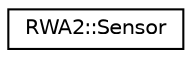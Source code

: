 digraph "Graphical Class Hierarchy"
{
 // LATEX_PDF_SIZE
  edge [fontname="Helvetica",fontsize="10",labelfontname="Helvetica",labelfontsize="10"];
  node [fontname="Helvetica",fontsize="10",shape=record];
  rankdir="LR";
  Node0 [label="RWA2::Sensor",height=0.2,width=0.4,color="black", fillcolor="white", style="filled",URL="$class_r_w_a2_1_1_sensor.html",tooltip="Class for the sensor."];
}
